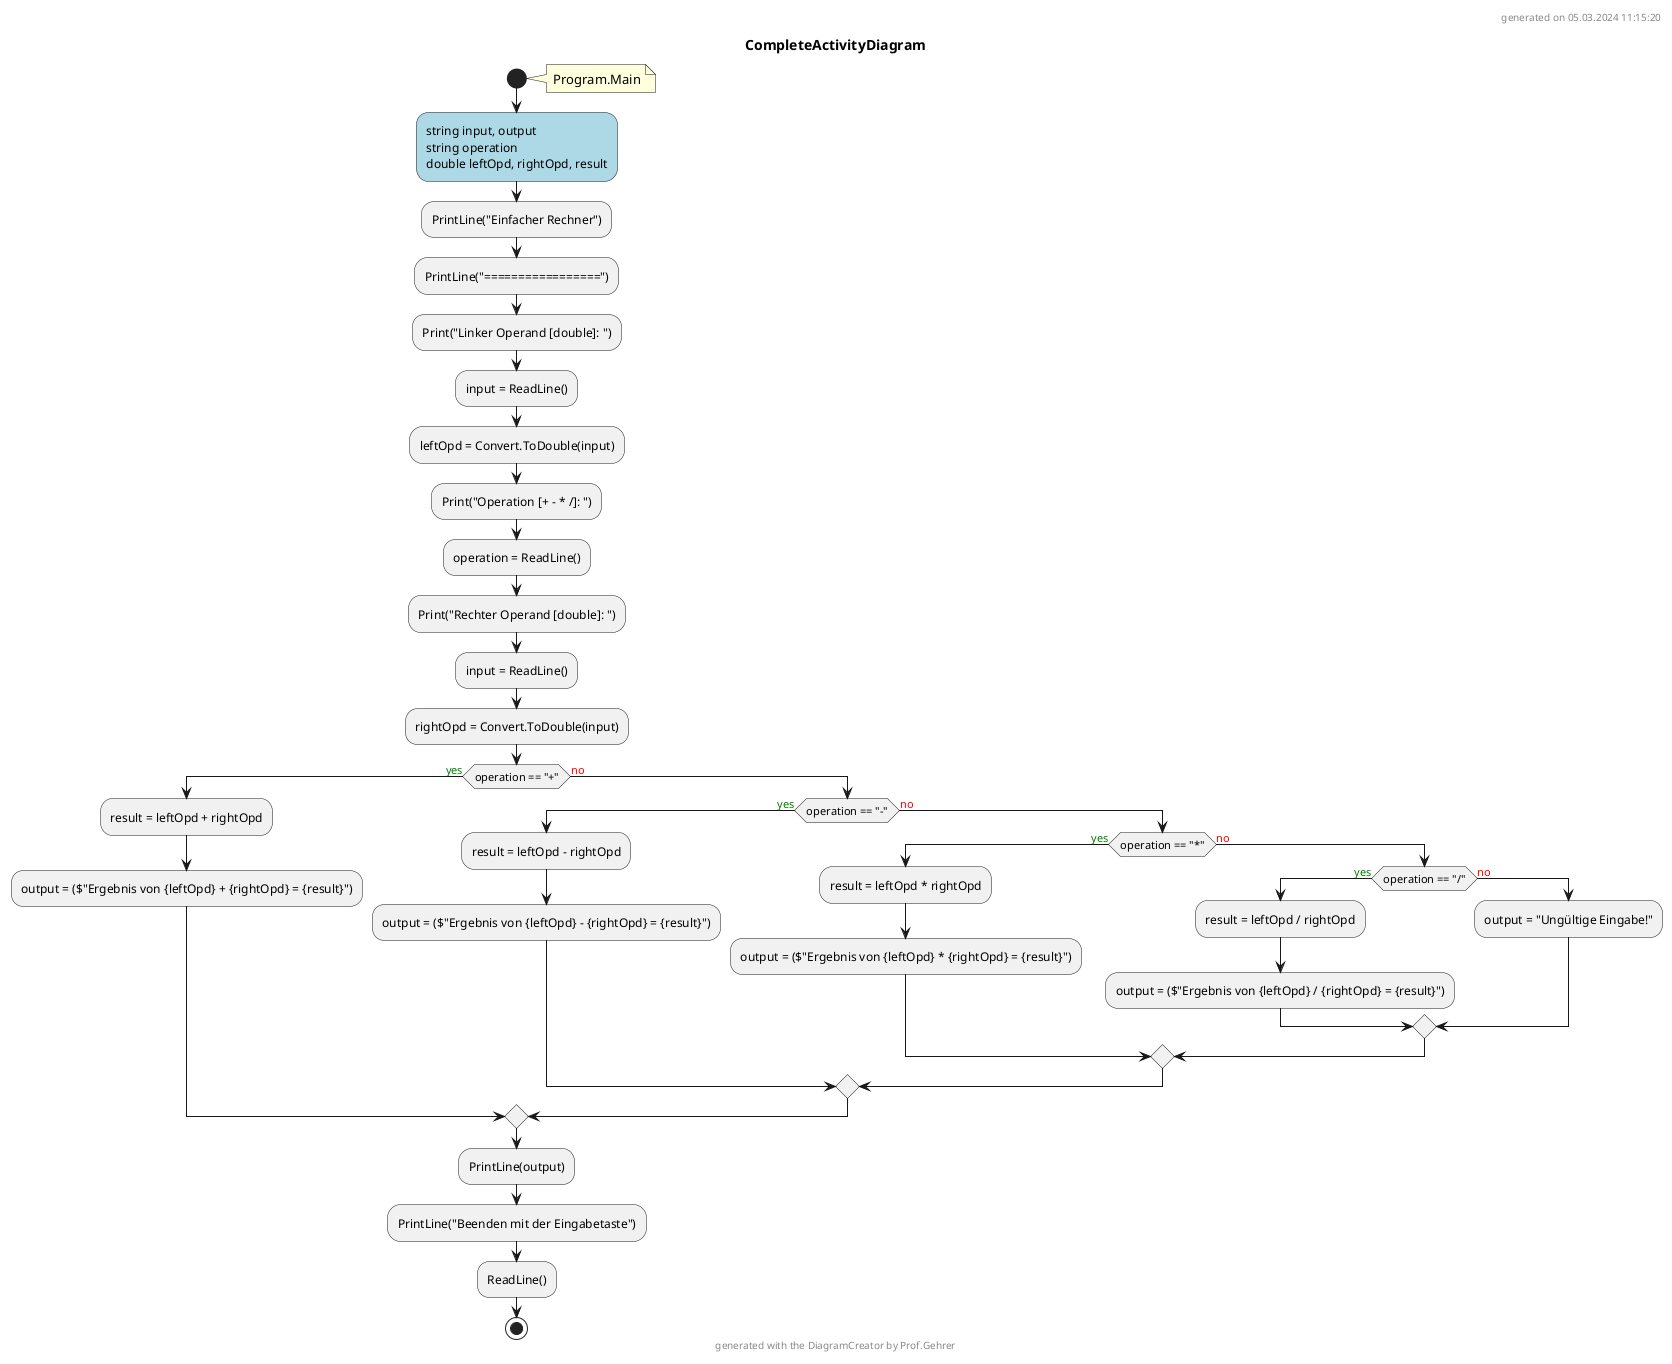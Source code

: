 @startuml CompleteActivityDiagram
header
generated on 05.03.2024 11:15:20
end header
title CompleteActivityDiagram
start
note right:  Program.Main
#LightBlue:string input, output
string operation
double leftOpd, rightOpd, result;
:PrintLine("Einfacher Rechner");
:PrintLine("=================");
:Print("Linker Operand [double]: ");
:input = ReadLine();
:leftOpd = Convert.ToDouble(input);
:Print("Operation [+ - * /]: ");
:operation = ReadLine();
:Print("Rechter Operand [double]: ");
:input = ReadLine();
:rightOpd = Convert.ToDouble(input);
if (operation == "+") then (<color:green>yes)
    :result = leftOpd + rightOpd;
    :output = ($"Ergebnis von {leftOpd} + {rightOpd} = {result}");
  else (<color:red>no)
    if (operation == "-") then (<color:green>yes)
        :result = leftOpd - rightOpd;
        :output = ($"Ergebnis von {leftOpd} - {rightOpd} = {result}");
      else (<color:red>no)
        if (operation == "*") then (<color:green>yes)
            :result = leftOpd * rightOpd;
            :output = ($"Ergebnis von {leftOpd} * {rightOpd} = {result}");
          else (<color:red>no)
            if (operation == "/") then (<color:green>yes)
                :result = leftOpd / rightOpd;
                :output = ($"Ergebnis von {leftOpd} / {rightOpd} = {result}");
              else (<color:red>no)
                  :output = "Ungültige Eingabe!";
            endif
        endif
    endif
endif
:PrintLine(output);
:PrintLine("Beenden mit der Eingabetaste");
:ReadLine();
footer
generated with the DiagramCreator by Prof.Gehrer
end footer
stop
footer
generated with the DiagramCreator by Prof.Gehrer
end footer
@enduml
